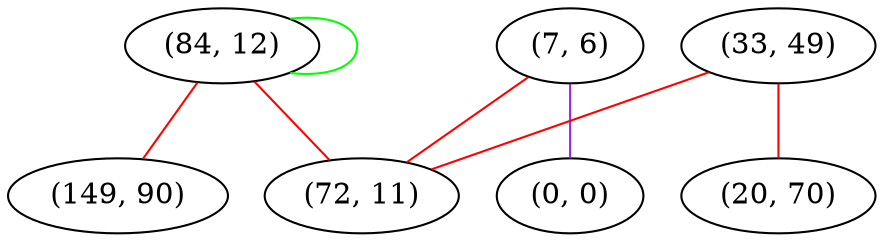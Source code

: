 graph "" {
"(84, 12)";
"(149, 90)";
"(7, 6)";
"(33, 49)";
"(0, 0)";
"(20, 70)";
"(72, 11)";
"(84, 12)" -- "(72, 11)"  [color=red, key=0, weight=1];
"(84, 12)" -- "(84, 12)"  [color=green, key=0, weight=2];
"(84, 12)" -- "(149, 90)"  [color=red, key=0, weight=1];
"(7, 6)" -- "(72, 11)"  [color=red, key=0, weight=1];
"(7, 6)" -- "(0, 0)"  [color=purple, key=0, weight=4];
"(33, 49)" -- "(72, 11)"  [color=red, key=0, weight=1];
"(33, 49)" -- "(20, 70)"  [color=red, key=0, weight=1];
}
